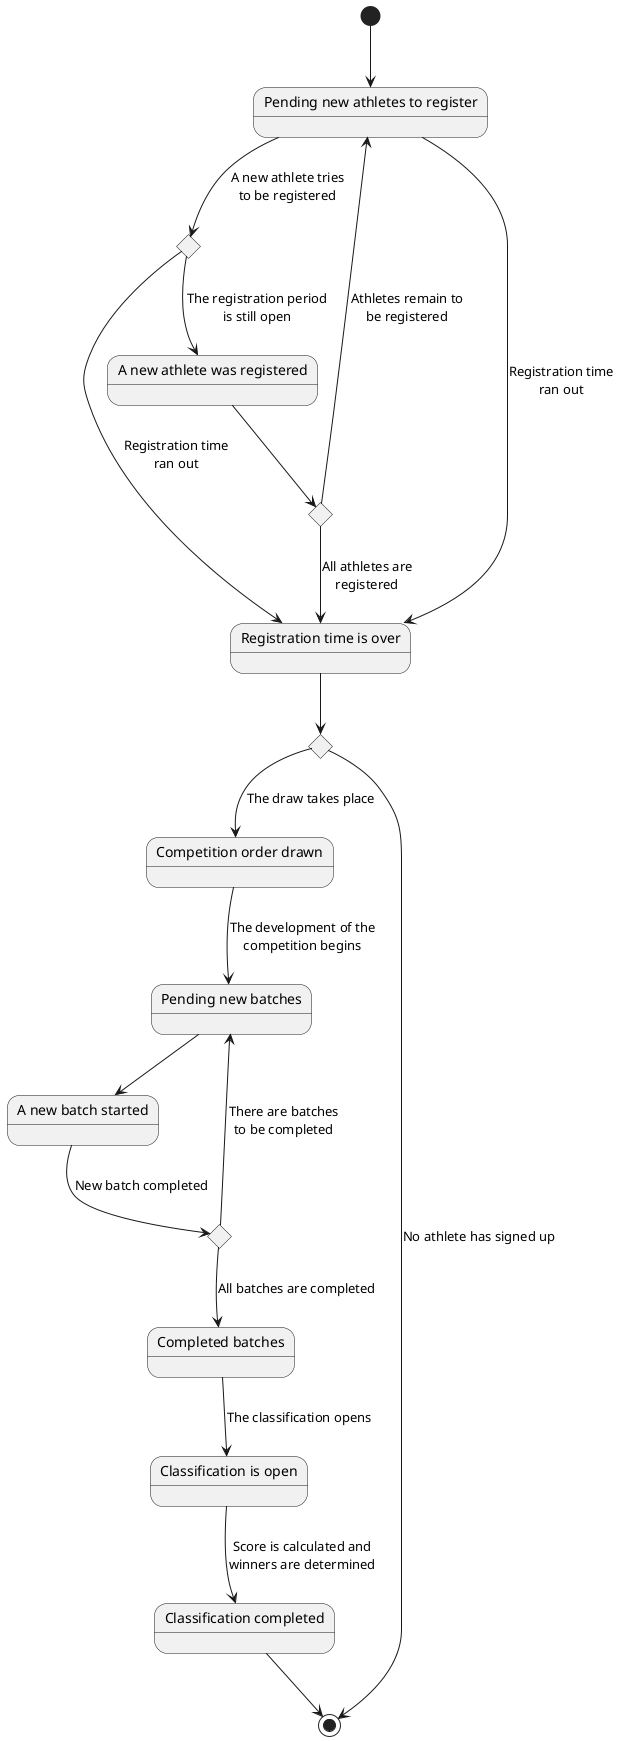 @startuml
state "Pending new athletes to register" as PendingAthletesToRegister
state "Is the registration time still open?" as IsRegistrationOpenCHC <<choice>>
state "More athletes to register pending?" as MoreAthletesToRegisterCHC <<choice>>
state "A new athlete was registered" as NewAthleteRegistered
state "Registration time is over" as RegistrationTimeOver
state "Is there any athlete registered?" as AnyAthletesRegisteredCHC <<choice>>
state "Competition order drawn" as CompetitionOrderDrawn
state "Pending new batches" as PendingNewBatch
state "A new batch started" as StartedNewBatch
state "More batches pending?" as MoreBatchesCHC <<choice>>
state "Completed batches" as CompletedBatches
state "Classification is open" as OpenClassification
state "Classification completed" as CompletedClassification

[*] --> PendingAthletesToRegister
PendingAthletesToRegister --> IsRegistrationOpenCHC : A new athlete tries\nto be registered
IsRegistrationOpenCHC --> RegistrationTimeOver : Registration time\nran out
IsRegistrationOpenCHC --> NewAthleteRegistered : The registration period\nis still open
NewAthleteRegistered --> MoreAthletesToRegisterCHC
MoreAthletesToRegisterCHC --> PendingAthletesToRegister : Athletes remain to\nbe registered
MoreAthletesToRegisterCHC --> RegistrationTimeOver : All athletes are\nregistered
PendingAthletesToRegister --> RegistrationTimeOver : Registration time\nran out
RegistrationTimeOver --> AnyAthletesRegisteredCHC
AnyAthletesRegisteredCHC --> CompetitionOrderDrawn : The draw takes place
AnyAthletesRegisteredCHC --> [*] : No athlete has signed up
CompetitionOrderDrawn --> PendingNewBatch : The development of the\ncompetition begins

PendingNewBatch --> StartedNewBatch
StartedNewBatch --> MoreBatchesCHC : New batch completed

MoreBatchesCHC --> PendingNewBatch : There are batches\nto be completed
MoreBatchesCHC --> CompletedBatches : All batches are completed

CompletedBatches --> OpenClassification : The classification opens
OpenClassification --> CompletedClassification : Score is calculated and\nwinners are determined
CompletedClassification --> [*]
@enduml

